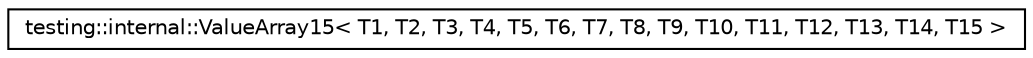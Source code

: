 digraph G
{
  edge [fontname="Helvetica",fontsize="10",labelfontname="Helvetica",labelfontsize="10"];
  node [fontname="Helvetica",fontsize="10",shape=record];
  rankdir="LR";
  Node1 [label="testing::internal::ValueArray15\< T1, T2, T3, T4, T5, T6, T7, T8, T9, T10, T11, T12, T13, T14, T15 \>",height=0.2,width=0.4,color="black", fillcolor="white", style="filled",URL="$classtesting_1_1internal_1_1ValueArray15.html"];
}
